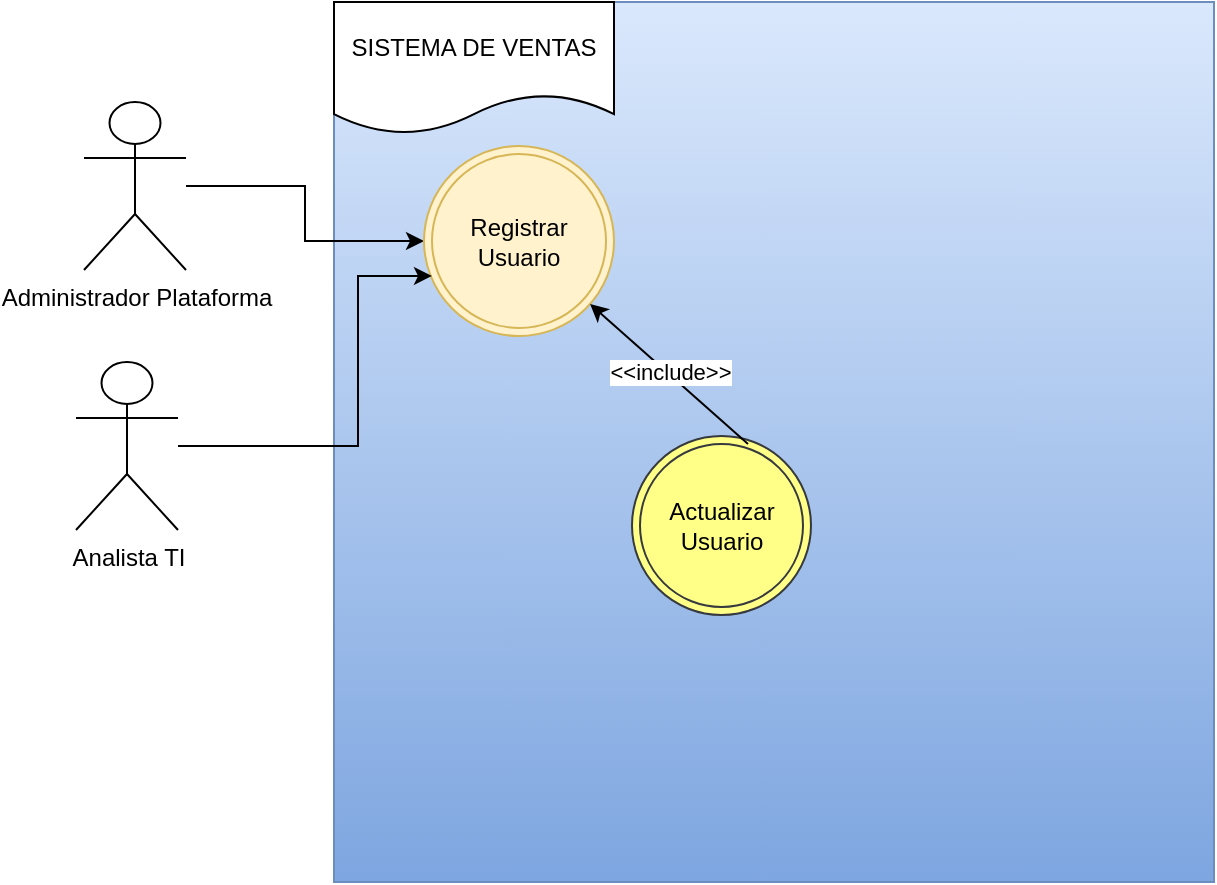 <mxfile version="24.7.6">
  <diagram name="Página-1" id="rlTbjxcA8UzOGPKegKic">
    <mxGraphModel dx="880" dy="468" grid="0" gridSize="10" guides="1" tooltips="1" connect="1" arrows="1" fold="1" page="1" pageScale="1" pageWidth="827" pageHeight="1169" math="0" shadow="0">
      <root>
        <mxCell id="0" />
        <mxCell id="1" parent="0" />
        <mxCell id="0MchEkT6NV34sEj7a_se-1" value="" style="whiteSpace=wrap;html=1;aspect=fixed;fillColor=#dae8fc;strokeColor=#6c8ebf;gradientColor=#7ea6e0;" vertex="1" parent="1">
          <mxGeometry x="180" y="40" width="440" height="440" as="geometry" />
        </mxCell>
        <mxCell id="0MchEkT6NV34sEj7a_se-2" value="SISTEMA DE VENTAS" style="shape=document;whiteSpace=wrap;html=1;boundedLbl=1;" vertex="1" parent="1">
          <mxGeometry x="180" y="40" width="140" height="66" as="geometry" />
        </mxCell>
        <mxCell id="0MchEkT6NV34sEj7a_se-11" style="edgeStyle=orthogonalEdgeStyle;rounded=0;orthogonalLoop=1;jettySize=auto;html=1;" edge="1" parent="1" source="0MchEkT6NV34sEj7a_se-3" target="0MchEkT6NV34sEj7a_se-10">
          <mxGeometry relative="1" as="geometry" />
        </mxCell>
        <mxCell id="0MchEkT6NV34sEj7a_se-3" value="Administrador Plataforma" style="shape=umlActor;verticalLabelPosition=bottom;verticalAlign=top;html=1;outlineConnect=0;" vertex="1" parent="1">
          <mxGeometry x="55" y="90" width="51" height="84" as="geometry" />
        </mxCell>
        <mxCell id="0MchEkT6NV34sEj7a_se-4" value="Analista TI" style="shape=umlActor;verticalLabelPosition=bottom;verticalAlign=top;html=1;outlineConnect=0;" vertex="1" parent="1">
          <mxGeometry x="51" y="220" width="51" height="84" as="geometry" />
        </mxCell>
        <mxCell id="0MchEkT6NV34sEj7a_se-10" value="Registrar Usuario" style="ellipse;shape=doubleEllipse;whiteSpace=wrap;html=1;aspect=fixed;fillColor=#fff2cc;strokeColor=#d6b656;" vertex="1" parent="1">
          <mxGeometry x="225" y="112" width="95" height="95" as="geometry" />
        </mxCell>
        <mxCell id="0MchEkT6NV34sEj7a_se-12" style="edgeStyle=orthogonalEdgeStyle;rounded=0;orthogonalLoop=1;jettySize=auto;html=1;entryX=0.042;entryY=0.684;entryDx=0;entryDy=0;entryPerimeter=0;" edge="1" parent="1" source="0MchEkT6NV34sEj7a_se-4" target="0MchEkT6NV34sEj7a_se-10">
          <mxGeometry relative="1" as="geometry">
            <Array as="points">
              <mxPoint x="192" y="262" />
              <mxPoint x="192" y="177" />
            </Array>
          </mxGeometry>
        </mxCell>
        <mxCell id="0MchEkT6NV34sEj7a_se-13" value="Actualizar Usuario" style="ellipse;shape=doubleEllipse;whiteSpace=wrap;html=1;aspect=fixed;fillColor=#ffff88;strokeColor=#36393d;" vertex="1" parent="1">
          <mxGeometry x="329" y="257" width="89.5" height="89.5" as="geometry" />
        </mxCell>
        <mxCell id="0MchEkT6NV34sEj7a_se-14" value="" style="endArrow=classic;html=1;rounded=0;" edge="1" parent="1" target="0MchEkT6NV34sEj7a_se-10">
          <mxGeometry width="50" height="50" relative="1" as="geometry">
            <mxPoint x="387" y="261" as="sourcePoint" />
            <mxPoint x="437" y="211" as="targetPoint" />
          </mxGeometry>
        </mxCell>
        <mxCell id="0MchEkT6NV34sEj7a_se-15" value="&amp;lt;&amp;lt;include&amp;gt;&amp;gt;" style="edgeLabel;html=1;align=center;verticalAlign=middle;resizable=0;points=[];" vertex="1" connectable="0" parent="0MchEkT6NV34sEj7a_se-14">
          <mxGeometry x="0.006" y="-1" relative="1" as="geometry">
            <mxPoint as="offset" />
          </mxGeometry>
        </mxCell>
      </root>
    </mxGraphModel>
  </diagram>
</mxfile>
